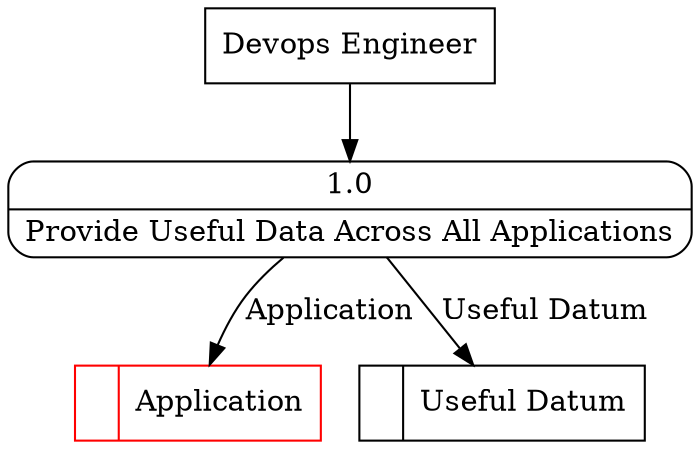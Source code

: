 digraph dfd2{ 
node[shape=record]
200 [label="<f0>  |<f1> Application " color=red];
201 [label="<f0>  |<f1> Useful Datum " ];
202 [label="Devops Engineer" shape=box];
203 [label="{<f0> 1.0|<f1> Provide Useful Data Across All Applications }" shape=Mrecord];
202 -> 203
203 -> 201 [label="Useful Datum"]
203 -> 200 [label="Application"]
}